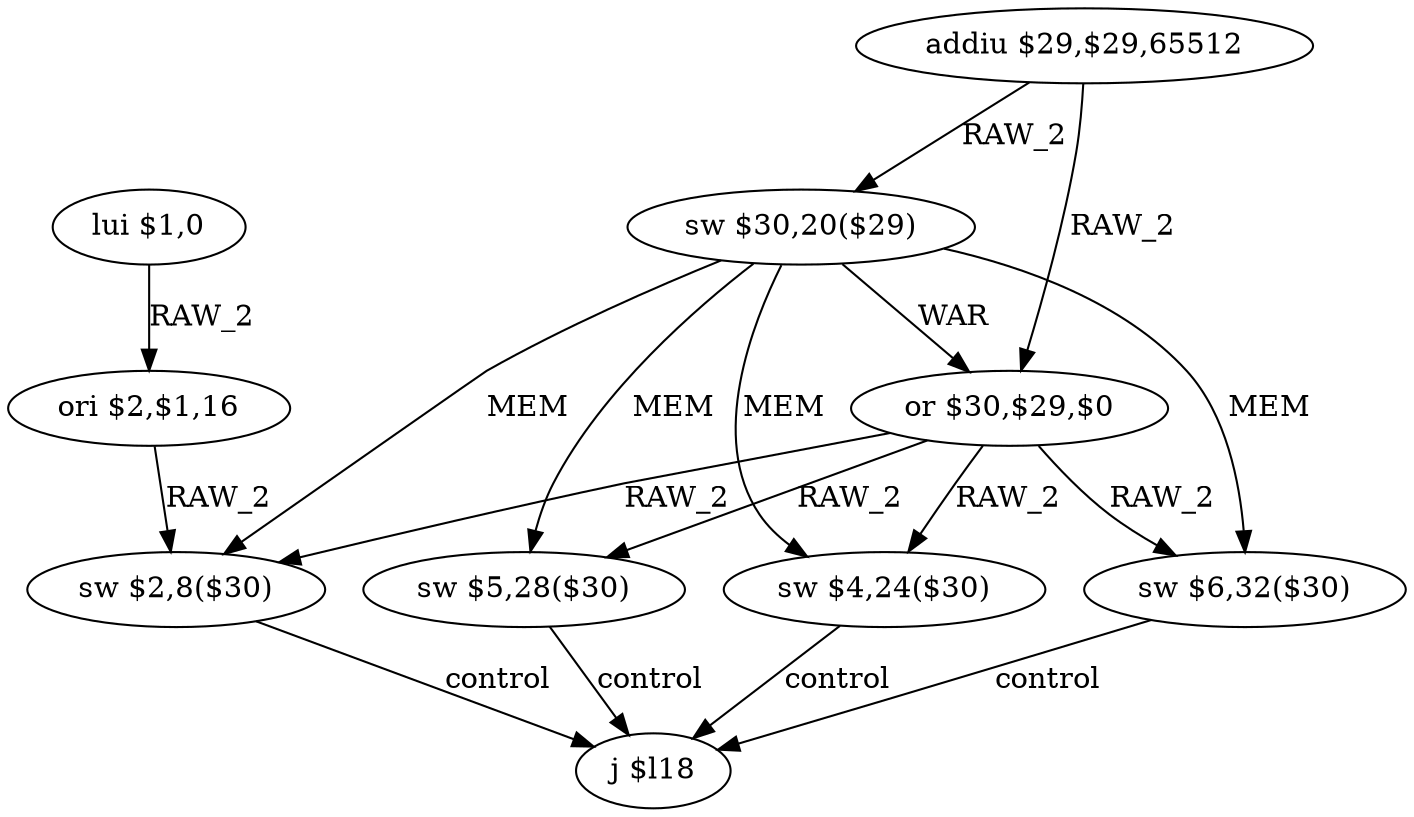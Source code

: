 digraph G1 {
node [shape = ellipse];
i0 [label = "addiu $29,$29,65512"] ;
i0 ->  i1 [label= "RAW_2"];
i0 ->  i2 [label= "RAW_2"];
i1 [label = "sw $30,20($29)"] ;
i1 ->  i2 [label= "WAR"];
i1 ->  i3 [label= "MEM"];
i1 ->  i4 [label= "MEM"];
i1 ->  i5 [label= "MEM"];
i1 ->  i8 [label= "MEM"];
i2 [label = "or $30,$29,$0"] ;
i2 ->  i3 [label= "RAW_2"];
i2 ->  i4 [label= "RAW_2"];
i2 ->  i5 [label= "RAW_2"];
i2 ->  i8 [label= "RAW_2"];
i3 [label = "sw $4,24($30)"] ;
i3 ->  i9 [label= "control"];
i9 [label = "j $l18"] ;
i4 [label = "sw $5,28($30)"] ;
i4 ->  i9 [label= "control"];
i5 [label = "sw $6,32($30)"] ;
i5 ->  i9 [label= "control"];
i8 [label = "sw $2,8($30)"] ;
i8 ->  i9 [label= "control"];
i6 [label = "lui $1,0"] ;
i6 ->  i7 [label= "RAW_2"];
i7 [label = "ori $2,$1,16"] ;
i7 ->  i8 [label= "RAW_2"];
}
